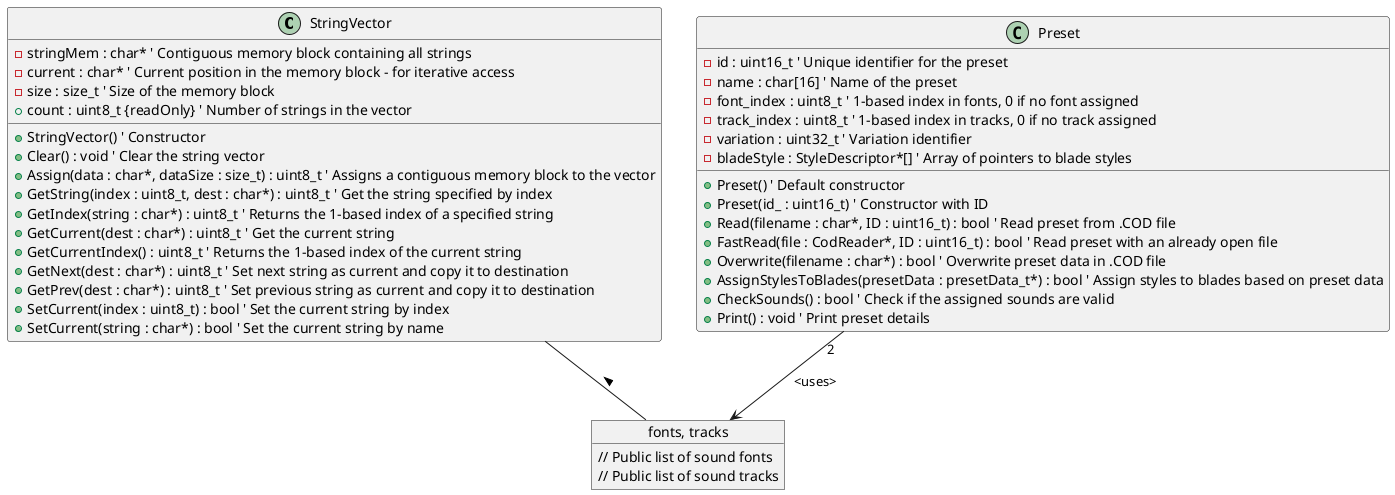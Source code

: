 @startuml StringVector

class StringVector {
    -stringMem : char* ' Contiguous memory block containing all strings
    -current : char* ' Current position in the memory block - for iterative access
    -size : size_t ' Size of the memory block
    +count : uint8_t {readOnly} ' Number of strings in the vector

    +StringVector() ' Constructor
    +Clear() : void ' Clear the string vector
    +Assign(data : char*, dataSize : size_t) : uint8_t ' Assigns a contiguous memory block to the vector
    +GetString(index : uint8_t, dest : char*) : uint8_t ' Get the string specified by index
    +GetIndex(string : char*) : uint8_t ' Returns the 1-based index of a specified string 
    +GetCurrent(dest : char*) : uint8_t ' Get the current string
    +GetCurrentIndex() : uint8_t ' Returns the 1-based index of the current string
    +GetNext(dest : char*) : uint8_t ' Set next string as current and copy it to destination
    +GetPrev(dest : char*) : uint8_t ' Set previous string as current and copy it to destination
    +SetCurrent(index : uint8_t) : bool ' Set the current string by index
    +SetCurrent(string : char*) : bool ' Set the current string by name
}

object "fonts, tracks" as stringobjects {
    // Public list of sound fonts
    // Public list of sound tracks
}

StringVector -- stringobjects :  <


class Preset {
    -id : uint16_t ' Unique identifier for the preset
    -name : char[16] ' Name of the preset
    -font_index : uint8_t ' 1-based index in fonts, 0 if no font assigned
    -track_index : uint8_t ' 1-based index in tracks, 0 if no track assigned
    -variation : uint32_t ' Variation identifier 
    -bladeStyle : StyleDescriptor*[] ' Array of pointers to blade styles

    +Preset() ' Default constructor
    +Preset(id_ : uint16_t) ' Constructor with ID
    +Read(filename : char*, ID : uint16_t) : bool ' Read preset from .COD file
    +FastRead(file : CodReader*, ID : uint16_t) : bool ' Read preset with an already open file
    +Overwrite(filename : char*) : bool ' Overwrite preset data in .COD file
    +AssignStylesToBlades(presetData : presetData_t*) : bool ' Assign styles to blades based on preset data
    +CheckSounds() : bool ' Check if the assigned sounds are valid
    +Print() : void ' Print preset details
}

 Preset "2" -->  stringobjects : <uses>


@enduml